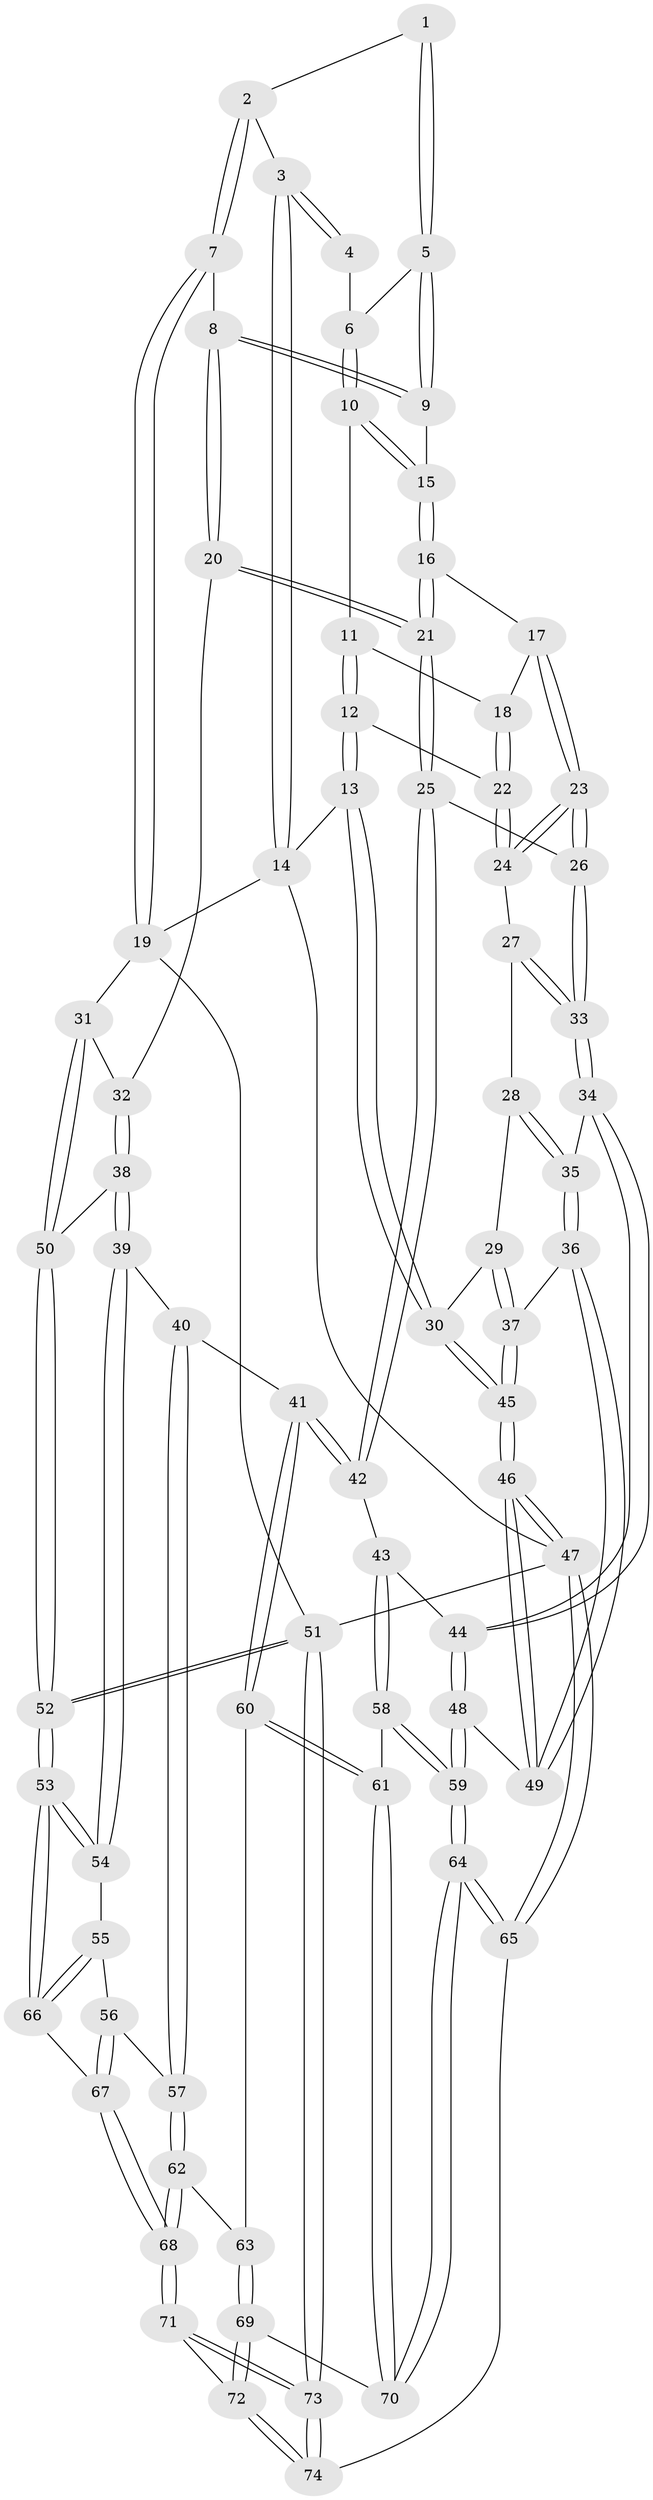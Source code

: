 // Generated by graph-tools (version 1.1) at 2025/17/03/09/25 04:17:18]
// undirected, 74 vertices, 182 edges
graph export_dot {
graph [start="1"]
  node [color=gray90,style=filled];
  1 [pos="+0.4913276329592693+0.014261167644399178"];
  2 [pos="+0.6659802739540227+0"];
  3 [pos="+0.08550875975832374+0"];
  4 [pos="+0.3437464775562889+0.0042254044943968875"];
  5 [pos="+0.4566673196459571+0.06943755541031157"];
  6 [pos="+0.3990759466456973+0.07430296373576642"];
  7 [pos="+0.9785110207256852+0"];
  8 [pos="+0.6284779532412746+0.15818350711955312"];
  9 [pos="+0.48215039380583946+0.1081417970267811"];
  10 [pos="+0.3896519384844148+0.09695476593531313"];
  11 [pos="+0.3665090565581684+0.11415704039421151"];
  12 [pos="+0.02190305661732493+0"];
  13 [pos="+0+0"];
  14 [pos="+0+0"];
  15 [pos="+0.43474890205628136+0.19490242125055196"];
  16 [pos="+0.43366856428067063+0.21402438465357068"];
  17 [pos="+0.37570218277520445+0.21345706297401698"];
  18 [pos="+0.31653034178228445+0.19129298287733176"];
  19 [pos="+1+0"];
  20 [pos="+0.5823834565010767+0.27133832798686697"];
  21 [pos="+0.5305962421153921+0.3036651867944479"];
  22 [pos="+0.2744240222919229+0.1960427775335806"];
  23 [pos="+0.34283873114466323+0.3495268670827955"];
  24 [pos="+0.2726809252369399+0.2439685700899589"];
  25 [pos="+0.5244852879229662+0.3160162190145604"];
  26 [pos="+0.346586034689593+0.3602805246394992"];
  27 [pos="+0.20034870911512687+0.32534377464665226"];
  28 [pos="+0.19029326267797148+0.3277940178811148"];
  29 [pos="+0.1490268435758366+0.31971472732425704"];
  30 [pos="+0+0"];
  31 [pos="+1+0.10478505199116275"];
  32 [pos="+0.6336344239746328+0.3002162547229551"];
  33 [pos="+0.3279111908365549+0.387962750022344"];
  34 [pos="+0.32049463310252785+0.4259115094040496"];
  35 [pos="+0.21917011821608956+0.4558260853855002"];
  36 [pos="+0.16017019289833506+0.5042082016714456"];
  37 [pos="+0.1219386905352457+0.4820659050736338"];
  38 [pos="+0.8944950772037057+0.4807608437315086"];
  39 [pos="+0.872670088495726+0.5030332292051983"];
  40 [pos="+0.6142891884057732+0.5898813710028581"];
  41 [pos="+0.549528696602933+0.5871436577055271"];
  42 [pos="+0.5426223807762374+0.5841518486426335"];
  43 [pos="+0.45285928990534835+0.5994019541414385"];
  44 [pos="+0.42492557666398717+0.5960320816227931"];
  45 [pos="+0+0.44401828017474676"];
  46 [pos="+0+0.8961813242206383"];
  47 [pos="+0+1"];
  48 [pos="+0.2620623538628367+0.6637457012356355"];
  49 [pos="+0.20659255931630396+0.6516642723224187"];
  50 [pos="+1+0.3953344883549501"];
  51 [pos="+1+1"];
  52 [pos="+1+1"];
  53 [pos="+1+0.9091454893486428"];
  54 [pos="+0.8639210636122457+0.7090839918365863"];
  55 [pos="+0.8547002990982805+0.7178961245535915"];
  56 [pos="+0.7912601755356042+0.7649288164228769"];
  57 [pos="+0.685996134406023+0.7433054343157989"];
  58 [pos="+0.42147356898679694+0.8218755572205574"];
  59 [pos="+0.3075954629342508+0.8572486203938167"];
  60 [pos="+0.5515456235420615+0.6782337616422042"];
  61 [pos="+0.47041613444026353+0.8499063174231878"];
  62 [pos="+0.6777673036879033+0.8202015004967843"];
  63 [pos="+0.57824499302545+0.8179729843134415"];
  64 [pos="+0.20728874196755429+1"];
  65 [pos="+0.11174139909070882+1"];
  66 [pos="+0.8275347360584093+0.854707175206968"];
  67 [pos="+0.7606972429528419+0.8585505330779437"];
  68 [pos="+0.7234976314212709+0.8910857785836469"];
  69 [pos="+0.5299464536307951+0.9028908499640748"];
  70 [pos="+0.5174861325174619+0.9007228560894515"];
  71 [pos="+0.7229258831694009+0.8946494663118031"];
  72 [pos="+0.607630985228219+0.9841578938153452"];
  73 [pos="+1+1"];
  74 [pos="+0.6069814144136503+1"];
  1 -- 2;
  1 -- 5;
  1 -- 5;
  2 -- 3;
  2 -- 7;
  2 -- 7;
  3 -- 4;
  3 -- 4;
  3 -- 14;
  3 -- 14;
  4 -- 6;
  5 -- 6;
  5 -- 9;
  5 -- 9;
  6 -- 10;
  6 -- 10;
  7 -- 8;
  7 -- 19;
  7 -- 19;
  8 -- 9;
  8 -- 9;
  8 -- 20;
  8 -- 20;
  9 -- 15;
  10 -- 11;
  10 -- 15;
  10 -- 15;
  11 -- 12;
  11 -- 12;
  11 -- 18;
  12 -- 13;
  12 -- 13;
  12 -- 22;
  13 -- 14;
  13 -- 30;
  13 -- 30;
  14 -- 19;
  14 -- 47;
  15 -- 16;
  15 -- 16;
  16 -- 17;
  16 -- 21;
  16 -- 21;
  17 -- 18;
  17 -- 23;
  17 -- 23;
  18 -- 22;
  18 -- 22;
  19 -- 31;
  19 -- 51;
  20 -- 21;
  20 -- 21;
  20 -- 32;
  21 -- 25;
  21 -- 25;
  22 -- 24;
  22 -- 24;
  23 -- 24;
  23 -- 24;
  23 -- 26;
  23 -- 26;
  24 -- 27;
  25 -- 26;
  25 -- 42;
  25 -- 42;
  26 -- 33;
  26 -- 33;
  27 -- 28;
  27 -- 33;
  27 -- 33;
  28 -- 29;
  28 -- 35;
  28 -- 35;
  29 -- 30;
  29 -- 37;
  29 -- 37;
  30 -- 45;
  30 -- 45;
  31 -- 32;
  31 -- 50;
  31 -- 50;
  32 -- 38;
  32 -- 38;
  33 -- 34;
  33 -- 34;
  34 -- 35;
  34 -- 44;
  34 -- 44;
  35 -- 36;
  35 -- 36;
  36 -- 37;
  36 -- 49;
  36 -- 49;
  37 -- 45;
  37 -- 45;
  38 -- 39;
  38 -- 39;
  38 -- 50;
  39 -- 40;
  39 -- 54;
  39 -- 54;
  40 -- 41;
  40 -- 57;
  40 -- 57;
  41 -- 42;
  41 -- 42;
  41 -- 60;
  41 -- 60;
  42 -- 43;
  43 -- 44;
  43 -- 58;
  43 -- 58;
  44 -- 48;
  44 -- 48;
  45 -- 46;
  45 -- 46;
  46 -- 47;
  46 -- 47;
  46 -- 49;
  46 -- 49;
  47 -- 65;
  47 -- 65;
  47 -- 51;
  48 -- 49;
  48 -- 59;
  48 -- 59;
  50 -- 52;
  50 -- 52;
  51 -- 52;
  51 -- 52;
  51 -- 73;
  51 -- 73;
  52 -- 53;
  52 -- 53;
  53 -- 54;
  53 -- 54;
  53 -- 66;
  53 -- 66;
  54 -- 55;
  55 -- 56;
  55 -- 66;
  55 -- 66;
  56 -- 57;
  56 -- 67;
  56 -- 67;
  57 -- 62;
  57 -- 62;
  58 -- 59;
  58 -- 59;
  58 -- 61;
  59 -- 64;
  59 -- 64;
  60 -- 61;
  60 -- 61;
  60 -- 63;
  61 -- 70;
  61 -- 70;
  62 -- 63;
  62 -- 68;
  62 -- 68;
  63 -- 69;
  63 -- 69;
  64 -- 65;
  64 -- 65;
  64 -- 70;
  64 -- 70;
  65 -- 74;
  66 -- 67;
  67 -- 68;
  67 -- 68;
  68 -- 71;
  68 -- 71;
  69 -- 70;
  69 -- 72;
  69 -- 72;
  71 -- 72;
  71 -- 73;
  71 -- 73;
  72 -- 74;
  72 -- 74;
  73 -- 74;
  73 -- 74;
}
